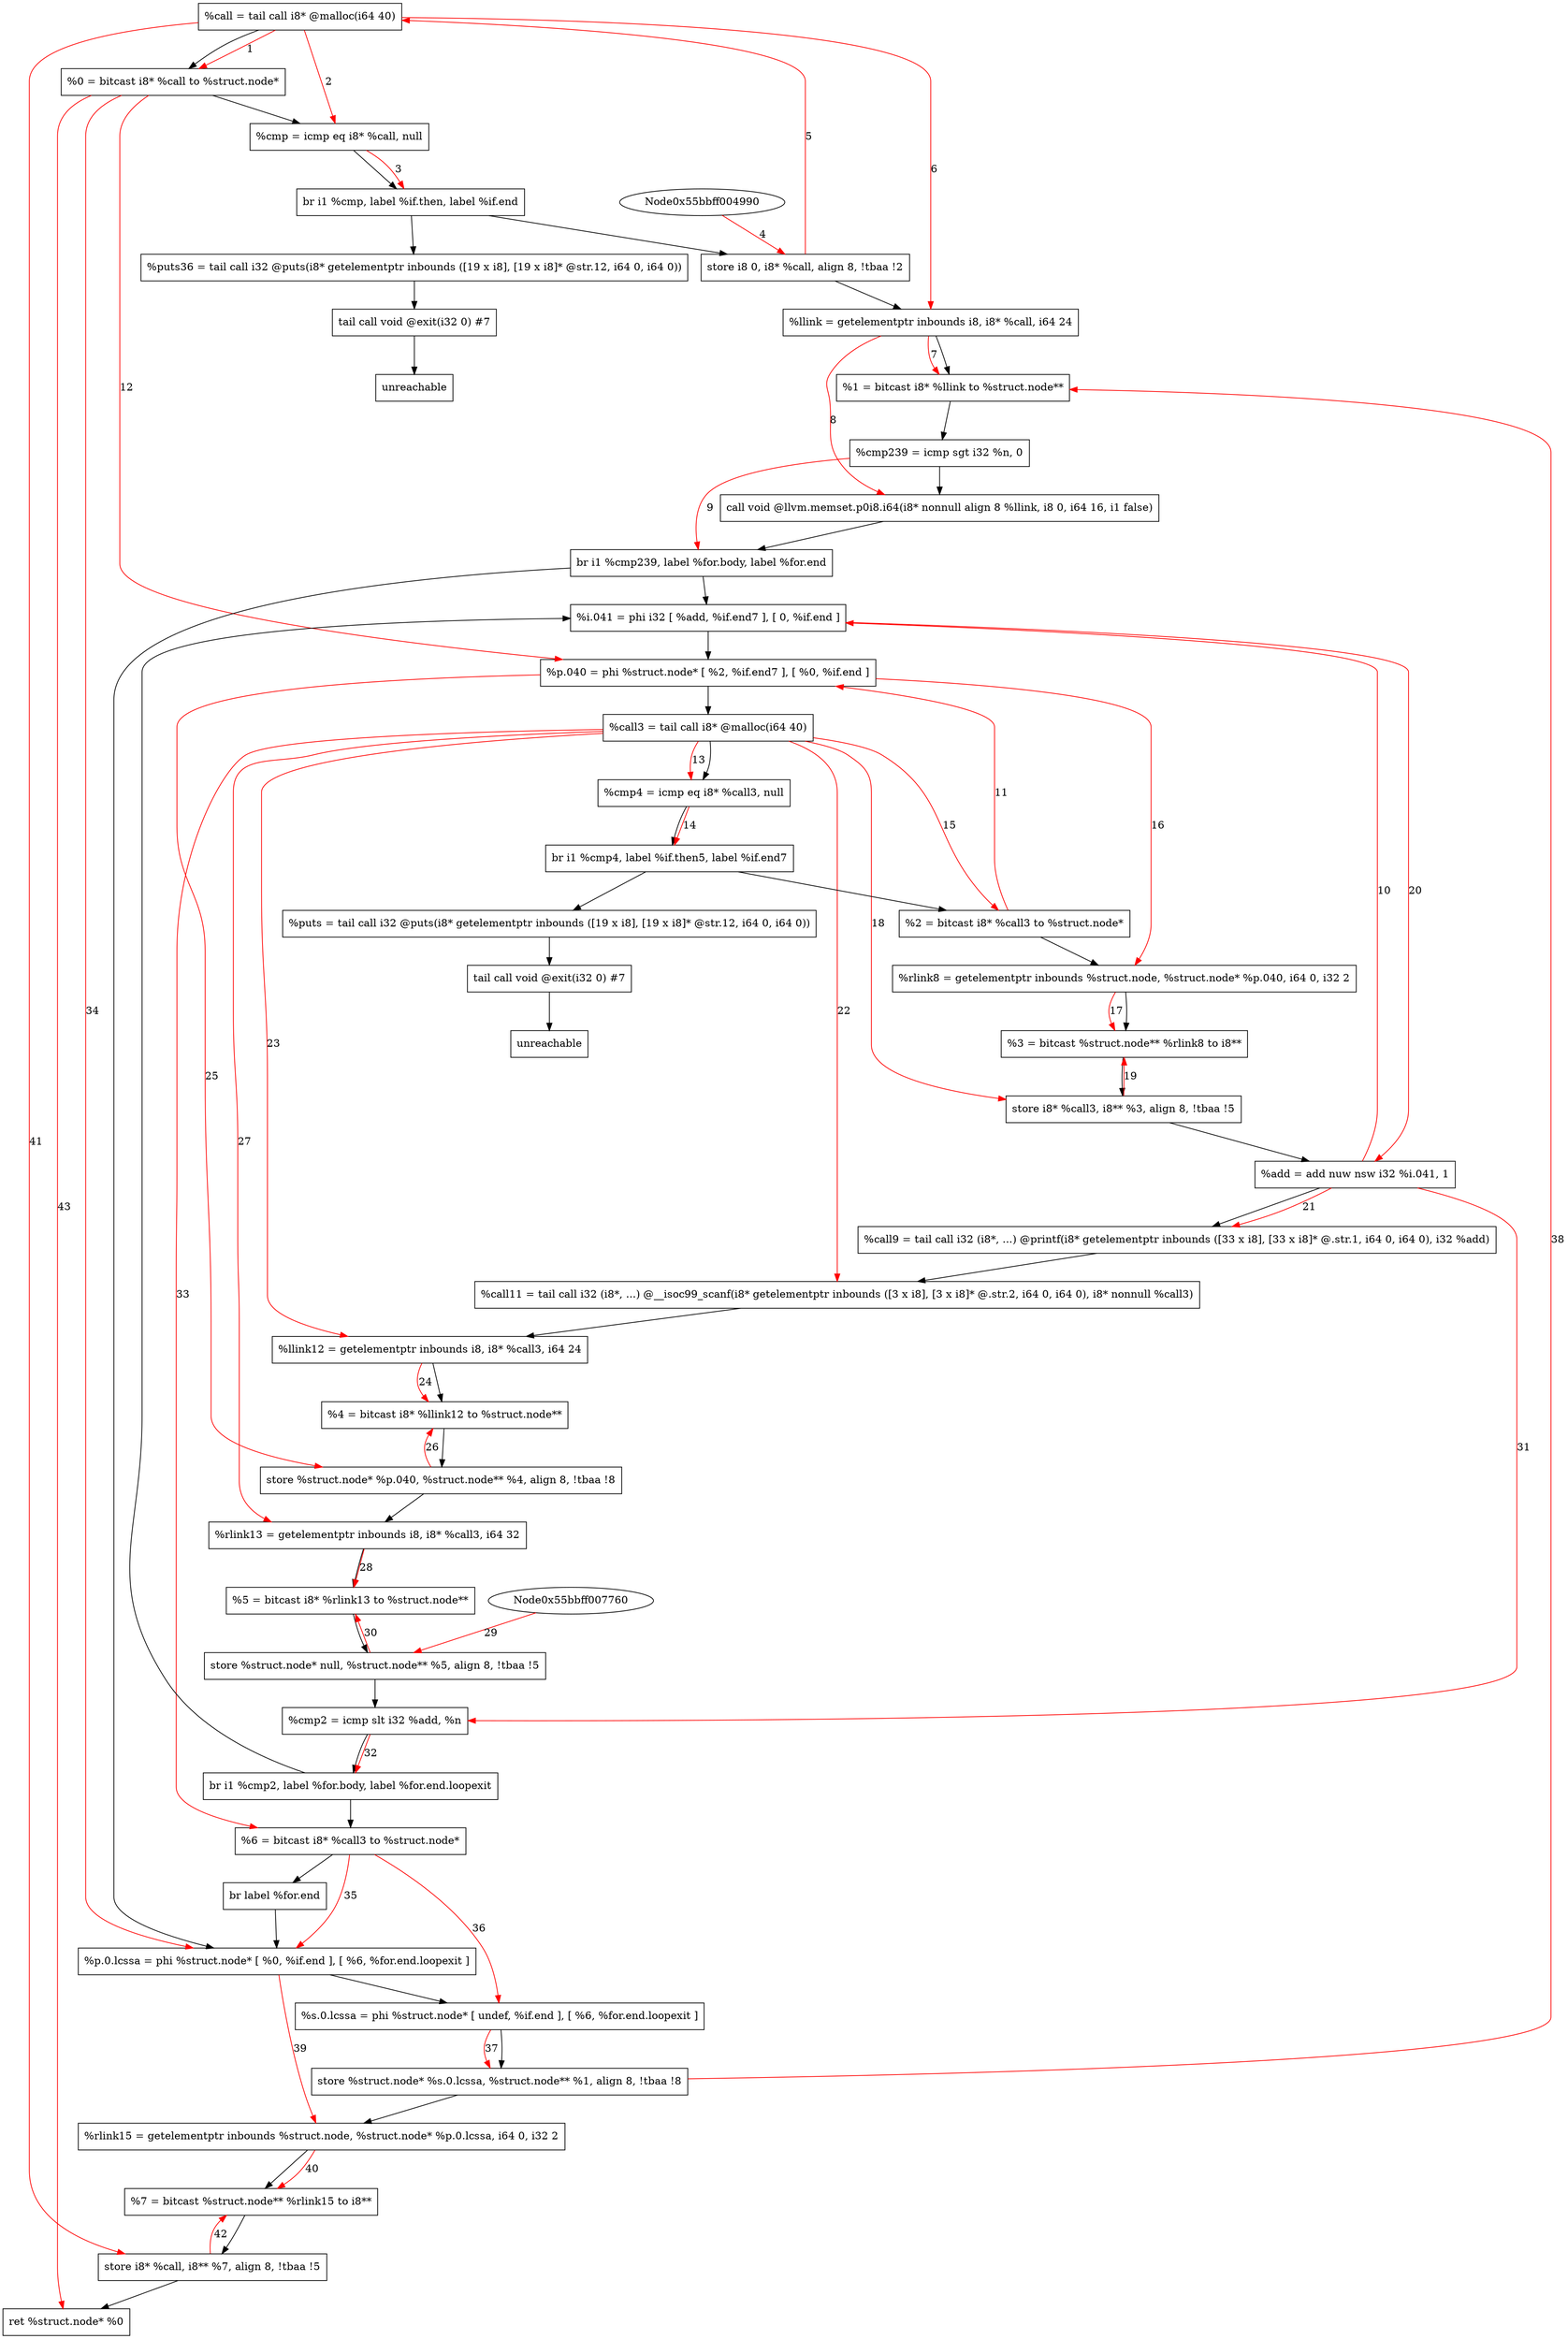 digraph "CDFG for'creat' function" {
	Node0x55bbff003bc0[shape=record, label="  %call = tail call i8* @malloc(i64 40)"]
	Node0x55bbff003c98[shape=record, label="  %0 = bitcast i8* %call to %struct.node*"]
	Node0x55bbff004160[shape=record, label="  %cmp = icmp eq i8* %call, null"]
	Node0x55bbfef8ddb8[shape=record, label="  br i1 %cmp, label %if.then, label %if.end"]
	Node0x55bbff0046a0[shape=record, label="  %puts36 = tail call i32 @puts(i8* getelementptr inbounds ([19 x i8], [19 x i8]* @str.12, i64 0, i64 0))"]
	Node0x55bbff004890[shape=record, label="  tail call void @exit(i32 0) #7"]
	Node0x55bbff004950[shape=record, label="  unreachable"]
	Node0x55bbff0049f0[shape=record, label="  store i8 0, i8* %call, align 8, !tbaa !2"]
	Node0x55bbff005930[shape=record, label="  %llink = getelementptr inbounds i8, i8* %call, i64 24"]
	Node0x55bbff004318[shape=record, label="  %1 = bitcast i8* %llink to %struct.node**"]
	Node0x55bbff0059f0[shape=record, label="  %cmp239 = icmp sgt i32 %n, 0"]
	Node0x55bbff005e68[shape=record, label="  call void @llvm.memset.p0i8.i64(i8* nonnull align 8 %llink, i8 0, i64 16, i1 false)"]
	Node0x55bbff0060d8[shape=record, label="  br i1 %cmp239, label %for.body, label %for.end"]
	Node0x55bbff006248[shape=record, label="  %i.041 = phi i32 [ %add, %if.end7 ], [ 0, %if.end ]"]
	Node0x55bbff006518[shape=record, label="  %p.040 = phi %struct.node* [ %2, %if.end7 ], [ %0, %if.end ]"]
	Node0x55bbff006620[shape=record, label="  %call3 = tail call i8* @malloc(i64 40)"]
	Node0x55bbff0066f0[shape=record, label="  %cmp4 = icmp eq i8* %call3, null"]
	Node0x55bbff006878[shape=record, label="  br i1 %cmp4, label %if.then5, label %if.end7"]
	Node0x55bbff006910[shape=record, label="  %puts = tail call i32 @puts(i8* getelementptr inbounds ([19 x i8], [19 x i8]* @str.12, i64 0, i64 0))"]
	Node0x55bbff006a20[shape=record, label="  tail call void @exit(i32 0) #7"]
	Node0x55bbff006ac0[shape=record, label="  unreachable"]
	Node0x55bbff0061f8[shape=record, label="  %2 = bitcast i8* %call3 to %struct.node*"]
	Node0x55bbff006b78[shape=record, label="  %rlink8 = getelementptr inbounds %struct.node, %struct.node* %p.040, i64 0, i32 2"]
	Node0x55bbff0067e8[shape=record, label="  %3 = bitcast %struct.node** %rlink8 to i8**"]
	Node0x55bbff006c00[shape=record, label="  store i8* %call3, i8** %3, align 8, !tbaa !5"]
	Node0x55bbff006d80[shape=record, label="  %add = add nuw nsw i32 %i.041, 1"]
	Node0x55bbff006f38[shape=record, label="  %call9 = tail call i32 (i8*, ...) @printf(i8* getelementptr inbounds ([33 x i8], [33 x i8]* @.str.1, i64 0, i64 0), i32 %add)"]
	Node0x55bbff0072b8[shape=record, label="  %call11 = tail call i32 (i8*, ...) @__isoc99_scanf(i8* getelementptr inbounds ([3 x i8], [3 x i8]* @.str.2, i64 0, i64 0), i8* nonnull %call3)"]
	Node0x55bbff007390[shape=record, label="  %llink12 = getelementptr inbounds i8, i8* %call3, i64 24"]
	Node0x55bbff007418[shape=record, label="  %4 = bitcast i8* %llink12 to %struct.node**"]
	Node0x55bbff0074e0[shape=record, label="  store %struct.node* %p.040, %struct.node** %4, align 8, !tbaa !8"]
	Node0x55bbff007690[shape=record, label="  %rlink13 = getelementptr inbounds i8, i8* %call3, i64 32"]
	Node0x55bbff007718[shape=record, label="  %5 = bitcast i8* %rlink13 to %struct.node**"]
	Node0x55bbff0077b0[shape=record, label="  store %struct.node* null, %struct.node** %5, align 8, !tbaa !5"]
	Node0x55bbff007e40[shape=record, label="  %cmp2 = icmp slt i32 %add, %n"]
	Node0x55bbff008338[shape=record, label="  br i1 %cmp2, label %for.body, label %for.end.loopexit"]
	Node0x55bbff008288[shape=record, label="  %6 = bitcast i8* %call3 to %struct.node*"]
	Node0x55bbff0083c8[shape=record, label="  br label %for.end"]
	Node0x55bbff008418[shape=record, label="  %p.0.lcssa = phi %struct.node* [ %0, %if.end ], [ %6, %for.end.loopexit ]"]
	Node0x55bbff0088f8[shape=record, label="  %s.0.lcssa = phi %struct.node* [ undef, %if.end ], [ %6, %for.end.loopexit ]"]
	Node0x55bbff0089c0[shape=record, label="  store %struct.node* %s.0.lcssa, %struct.node** %1, align 8, !tbaa !8"]
	Node0x55bbff009068[shape=record, label="  %rlink15 = getelementptr inbounds %struct.node, %struct.node* %p.0.lcssa, i64 0, i32 2"]
	Node0x55bbff006048[shape=record, label="  %7 = bitcast %struct.node** %rlink15 to i8**"]
	Node0x55bbff009110[shape=record, label="  store i8* %call, i8** %7, align 8, !tbaa !5"]
	Node0x55bbff009178[shape=record, label="  ret %struct.node* %0"]
	Node0x55bbff003bc0 -> Node0x55bbff003c98
	Node0x55bbff003c98 -> Node0x55bbff004160
	Node0x55bbff004160 -> Node0x55bbfef8ddb8
	Node0x55bbfef8ddb8 -> Node0x55bbff0046a0
	Node0x55bbfef8ddb8 -> Node0x55bbff0049f0
	Node0x55bbff0046a0 -> Node0x55bbff004890
	Node0x55bbff004890 -> Node0x55bbff004950
	Node0x55bbff0049f0 -> Node0x55bbff005930
	Node0x55bbff005930 -> Node0x55bbff004318
	Node0x55bbff004318 -> Node0x55bbff0059f0
	Node0x55bbff0059f0 -> Node0x55bbff005e68
	Node0x55bbff005e68 -> Node0x55bbff0060d8
	Node0x55bbff0060d8 -> Node0x55bbff006248
	Node0x55bbff0060d8 -> Node0x55bbff008418
	Node0x55bbff006248 -> Node0x55bbff006518
	Node0x55bbff006518 -> Node0x55bbff006620
	Node0x55bbff006620 -> Node0x55bbff0066f0
	Node0x55bbff0066f0 -> Node0x55bbff006878
	Node0x55bbff006878 -> Node0x55bbff006910
	Node0x55bbff006878 -> Node0x55bbff0061f8
	Node0x55bbff006910 -> Node0x55bbff006a20
	Node0x55bbff006a20 -> Node0x55bbff006ac0
	Node0x55bbff0061f8 -> Node0x55bbff006b78
	Node0x55bbff006b78 -> Node0x55bbff0067e8
	Node0x55bbff0067e8 -> Node0x55bbff006c00
	Node0x55bbff006c00 -> Node0x55bbff006d80
	Node0x55bbff006d80 -> Node0x55bbff006f38
	Node0x55bbff006f38 -> Node0x55bbff0072b8
	Node0x55bbff0072b8 -> Node0x55bbff007390
	Node0x55bbff007390 -> Node0x55bbff007418
	Node0x55bbff007418 -> Node0x55bbff0074e0
	Node0x55bbff0074e0 -> Node0x55bbff007690
	Node0x55bbff007690 -> Node0x55bbff007718
	Node0x55bbff007718 -> Node0x55bbff0077b0
	Node0x55bbff0077b0 -> Node0x55bbff007e40
	Node0x55bbff007e40 -> Node0x55bbff008338
	Node0x55bbff008338 -> Node0x55bbff006248
	Node0x55bbff008338 -> Node0x55bbff008288
	Node0x55bbff008288 -> Node0x55bbff0083c8
	Node0x55bbff0083c8 -> Node0x55bbff008418
	Node0x55bbff008418 -> Node0x55bbff0088f8
	Node0x55bbff0088f8 -> Node0x55bbff0089c0
	Node0x55bbff0089c0 -> Node0x55bbff009068
	Node0x55bbff009068 -> Node0x55bbff006048
	Node0x55bbff006048 -> Node0x55bbff009110
	Node0x55bbff009110 -> Node0x55bbff009178
edge [color=red]
	Node0x55bbff003bc0 -> Node0x55bbff003c98[label="1"]
	Node0x55bbff003bc0 -> Node0x55bbff004160[label="2"]
	Node0x55bbff004160 -> Node0x55bbfef8ddb8[label="3"]
	Node0x55bbff004990 -> Node0x55bbff0049f0[label="4"]
	Node0x55bbff0049f0 -> Node0x55bbff003bc0[label="5"]
	Node0x55bbff003bc0 -> Node0x55bbff005930[label="6"]
	Node0x55bbff005930 -> Node0x55bbff004318[label="7"]
	Node0x55bbff005930 -> Node0x55bbff005e68[label="8"]
	Node0x55bbff0059f0 -> Node0x55bbff0060d8[label="9"]
	Node0x55bbff006d80 -> Node0x55bbff006248[label="10"]
	Node0x55bbff0061f8 -> Node0x55bbff006518[label="11"]
	Node0x55bbff003c98 -> Node0x55bbff006518[label="12"]
	Node0x55bbff006620 -> Node0x55bbff0066f0[label="13"]
	Node0x55bbff0066f0 -> Node0x55bbff006878[label="14"]
	Node0x55bbff006620 -> Node0x55bbff0061f8[label="15"]
	Node0x55bbff006518 -> Node0x55bbff006b78[label="16"]
	Node0x55bbff006b78 -> Node0x55bbff0067e8[label="17"]
	Node0x55bbff006620 -> Node0x55bbff006c00[label="18"]
	Node0x55bbff006c00 -> Node0x55bbff0067e8[label="19"]
	Node0x55bbff006248 -> Node0x55bbff006d80[label="20"]
	Node0x55bbff006d80 -> Node0x55bbff006f38[label="21"]
	Node0x55bbff006620 -> Node0x55bbff0072b8[label="22"]
	Node0x55bbff006620 -> Node0x55bbff007390[label="23"]
	Node0x55bbff007390 -> Node0x55bbff007418[label="24"]
	Node0x55bbff006518 -> Node0x55bbff0074e0[label="25"]
	Node0x55bbff0074e0 -> Node0x55bbff007418[label="26"]
	Node0x55bbff006620 -> Node0x55bbff007690[label="27"]
	Node0x55bbff007690 -> Node0x55bbff007718[label="28"]
	Node0x55bbff007760 -> Node0x55bbff0077b0[label="29"]
	Node0x55bbff0077b0 -> Node0x55bbff007718[label="30"]
	Node0x55bbff006d80 -> Node0x55bbff007e40[label="31"]
	Node0x55bbff007e40 -> Node0x55bbff008338[label="32"]
	Node0x55bbff006620 -> Node0x55bbff008288[label="33"]
	Node0x55bbff003c98 -> Node0x55bbff008418[label="34"]
	Node0x55bbff008288 -> Node0x55bbff008418[label="35"]
	Node0x55bbff008288 -> Node0x55bbff0088f8[label="36"]
	Node0x55bbff0088f8 -> Node0x55bbff0089c0[label="37"]
	Node0x55bbff0089c0 -> Node0x55bbff004318[label="38"]
	Node0x55bbff008418 -> Node0x55bbff009068[label="39"]
	Node0x55bbff009068 -> Node0x55bbff006048[label="40"]
	Node0x55bbff003bc0 -> Node0x55bbff009110[label="41"]
	Node0x55bbff009110 -> Node0x55bbff006048[label="42"]
	Node0x55bbff003c98 -> Node0x55bbff009178[label="43"]
}
